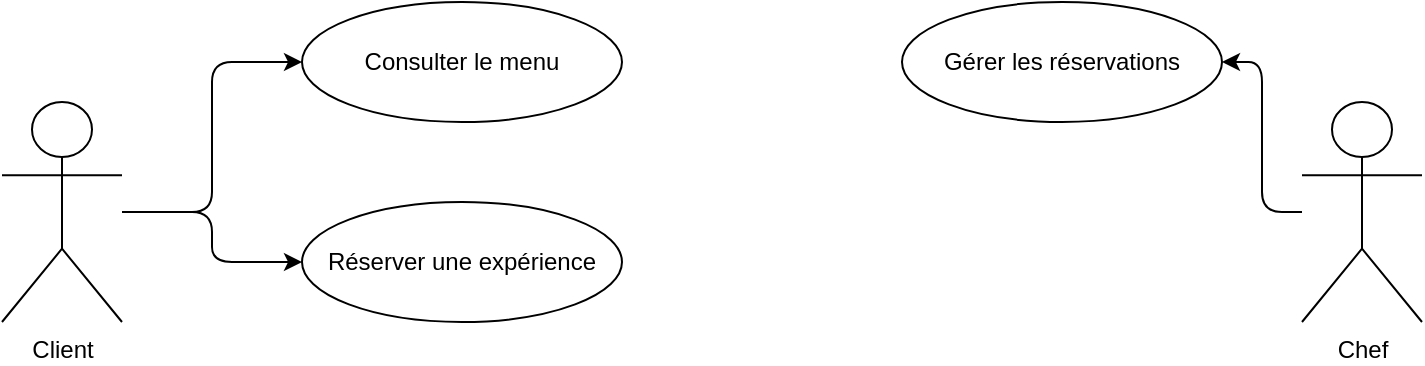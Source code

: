 <mxfile>
  <diagram name="Cas d'Utilisation - Site de Chef">
    <mxGraphModel>
      <root>
        <mxCell id="0" />
        <mxCell id="1" parent="0" />
        
        <!-- Acteur : Client -->
        <mxCell id="client" value="Client" style="shape=umlActor;verticalLabelPosition=bottom;verticalAlign=top;html=1;" vertex="1" parent="1">
          <mxGeometry x="50" y="150" width="60" height="110" as="geometry" />
        </mxCell>
        
        <!-- Acteur : Chef -->
        <mxCell id="chef" value="Chef" style="shape=umlActor;verticalLabelPosition=bottom;verticalAlign=top;html=1;" vertex="1" parent="1">
          <mxGeometry x="700" y="150" width="60" height="110" as="geometry" />
        </mxCell>
        
        <!-- Cas d'Utilisation : Consulter le menu -->
        <mxCell id="menu" value="Consulter le menu" style="ellipse;whiteSpace=wrap;html=1;" vertex="1" parent="1">
          <mxGeometry x="200" y="100" width="160" height="60" as="geometry" />
        </mxCell>
        
        <!-- Cas d'Utilisation : Réserver une expérience -->
        <mxCell id="reserver" value="Réserver une expérience" style="ellipse;whiteSpace=wrap;html=1;" vertex="1" parent="1">
          <mxGeometry x="200" y="200" width="160" height="60" as="geometry" />
        </mxCell>
        
        <!-- Cas d'Utilisation : Gérer les réservations -->
        <mxCell id="gerer" value="Gérer les réservations" style="ellipse;whiteSpace=wrap;html=1;" vertex="1" parent="1">
          <mxGeometry x="500" y="100" width="160" height="60" as="geometry" />
        </mxCell>
        
        <!-- Relations -->
        <mxCell id="rel1" style="edgeStyle=orthogonalEdgeStyle;rounded=1;html=1;" edge="1" parent="1" source="client" target="menu">
          <mxGeometry relative="1" as="geometry" />
        </mxCell>
        <mxCell id="rel2" style="edgeStyle=orthogonalEdgeStyle;rounded=1;html=1;" edge="1" parent="1" source="client" target="reserver">
          <mxGeometry relative="1" as="geometry" />
        </mxCell>
        <mxCell id="rel3" style="edgeStyle=orthogonalEdgeStyle;rounded=1;html=1;" edge="1" parent="1" source="chef" target="gerer">
          <mxGeometry relative="1" as="geometry" />
        </mxCell>
      </root>
    </mxGraphModel>
  </diagram>
</mxfile>
